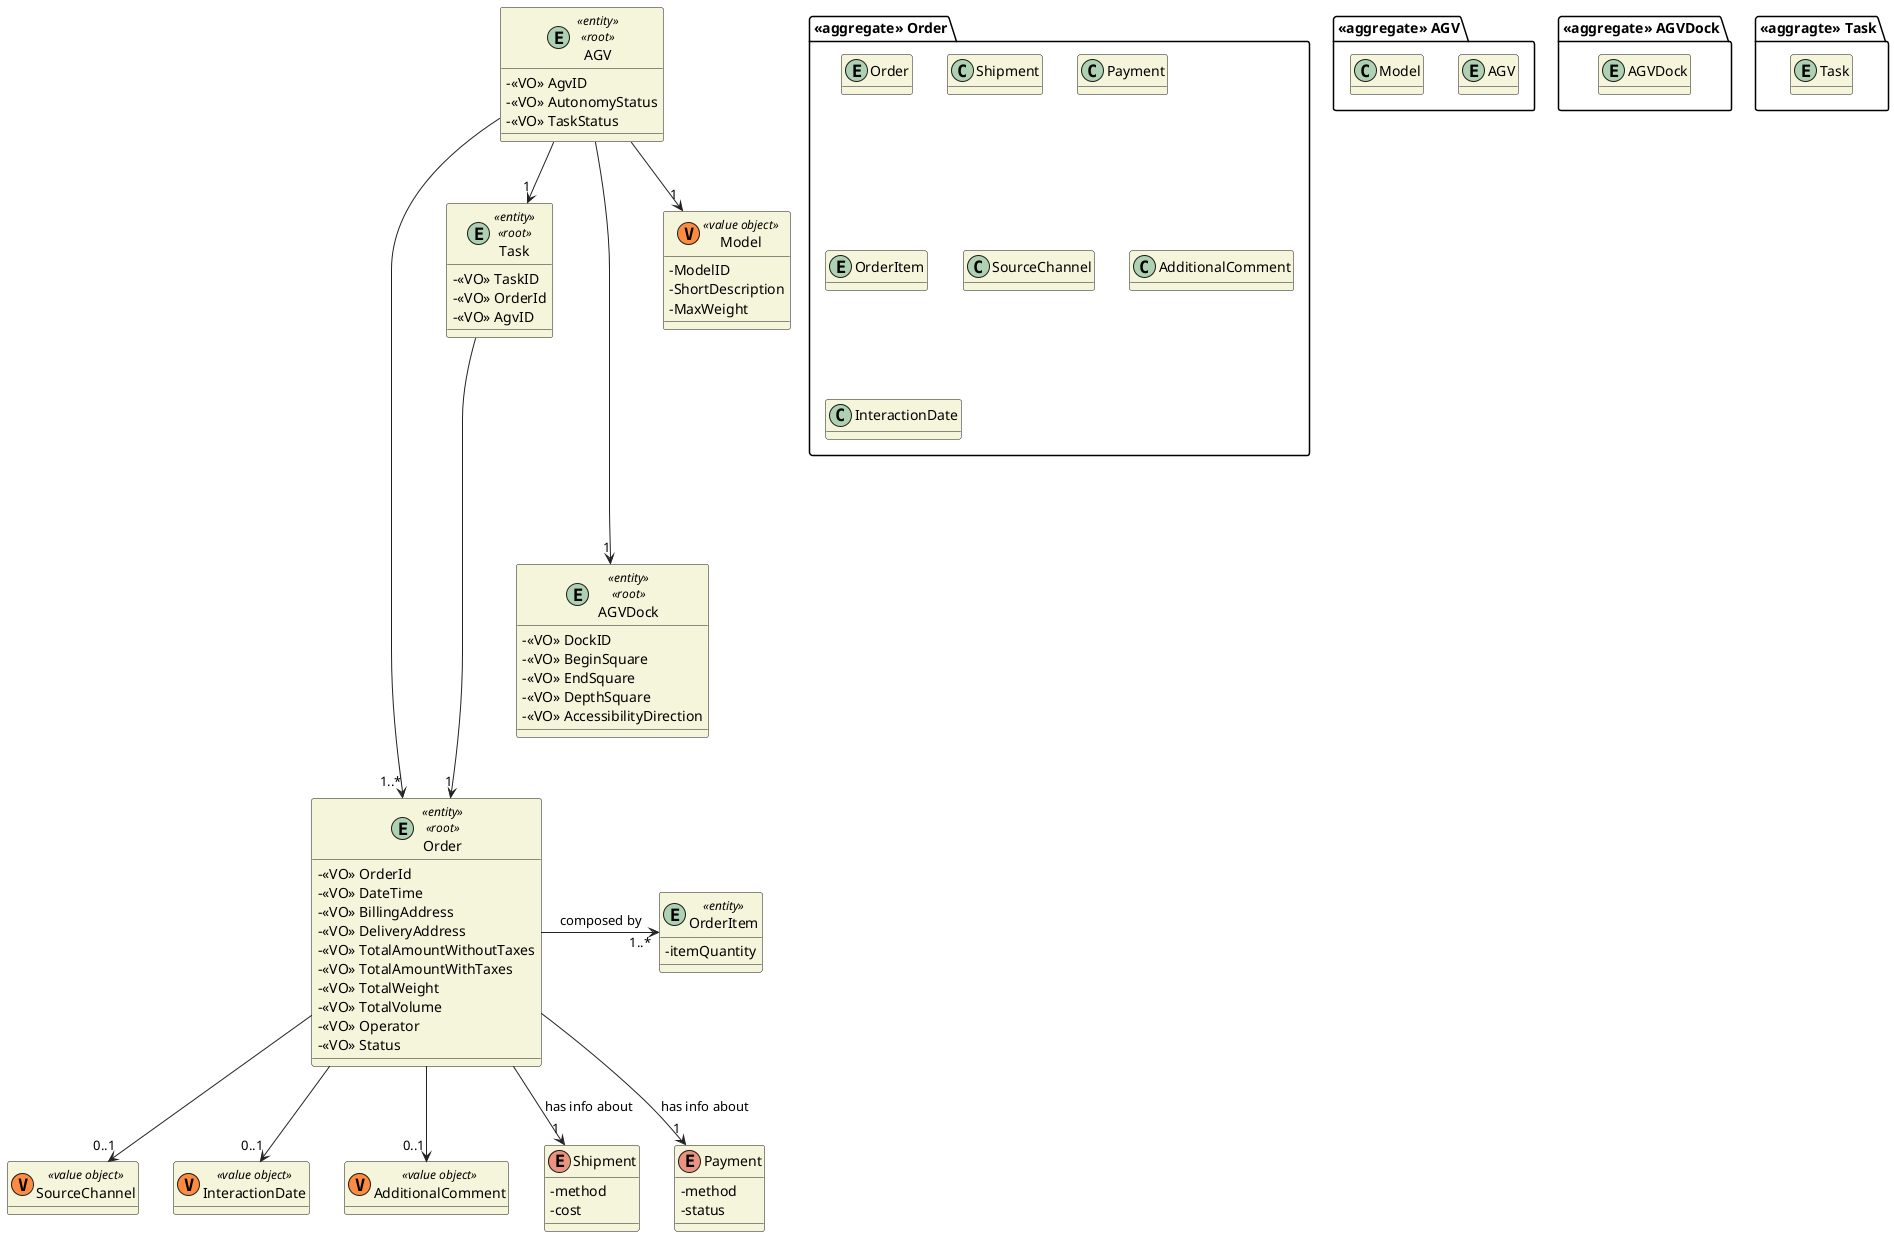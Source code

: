 @startuml
'https://plantuml.com/class-diagram

skinparam classAttributeIconSize 0
hide empty attributes
skinparam classBackgroundColor beige
skinparam ArrowColor #222222

package "<<aggregate>> AGV" {
    entity AGV
    /'class AGVPosition'/
    class Model
}

package "<<aggregate>> AGVDock" {
    entity AGVDock
}

package "<<aggregate>> Order" {
    entity Order
    class Shipment
    class Payment
    entity OrderItem
    class SourceChannel
    class AdditionalComment
    class InteractionDate
}

entity AGV <<entity>> <<root>> {
    - <<VO>> AgvID
    - <<VO>> AutonomyStatus /' number of hours left until it runs out of battery '/
    - <<VO>> TaskStatus /' free charging or occupied '/
}

package "<<aggragte>> Task" {
    entity Task
}

entity Task <<entity>> <<root>>{
    - <<VO>> TaskID
    - <<VO>> OrderId
    - <<VO>> AgvID
}

entity AGVDock <<entity>> <<root>> {
    - <<VO>> DockID
    - <<VO>> BeginSquare
    - <<VO>> EndSquare
    - <<VO>> DepthSquare
    - <<VO>> AccessibilityDirection
}

entity Order <<entity>> <<root>> {
    -<<VO>> OrderId /'automatically generated'/
    -<<VO>> DateTime /'automatically generated na hora do registo do sistema'/
    -<<VO>> BillingAddress
    -<<VO>> DeliveryAddress
    -<<VO>> TotalAmountWithoutTaxes
    -<<VO>> TotalAmountWithTaxes
    -<<VO>> TotalWeight
    -<<VO>> TotalVolume
    -<<VO>> Operator
    -<<VO>> Status /'(CONFIRM WITH CLIENT: registered, payment pending, being prepared on the warehouse, dispatched, delivered by carrier, received by customer)'/
}

entity OrderItem <<entity>> {
    -itemQuantity
}

class Model <<(V,#FF8B40) value object>> {
    - ModelID
    - ShortDescription
    - MaxWeight
}

class SourceChannel <<(V,#FF8B40) value object>>
class InteractionDate <<(V,#FF8B40) value object>>
class AdditionalComment <<(V,#FF8B40) value object>>

enum Shipment {
    -method
    -cost
}

enum Payment {
    -method
    -status
}

AGV --> "1" Model
AGV -----> "1" AGVDock
AGV ------> "1..*" Order

Order --> "1" Shipment : has info about
Order --> "1" Payment : has info about
Order -> "1..*" OrderItem : composed by
Order --> "0..1" SourceChannel
Order --> "0..1" InteractionDate
Order --> "0..1" AdditionalComment

Task --> "1" Order
AGV --> "1" Task

@enduml